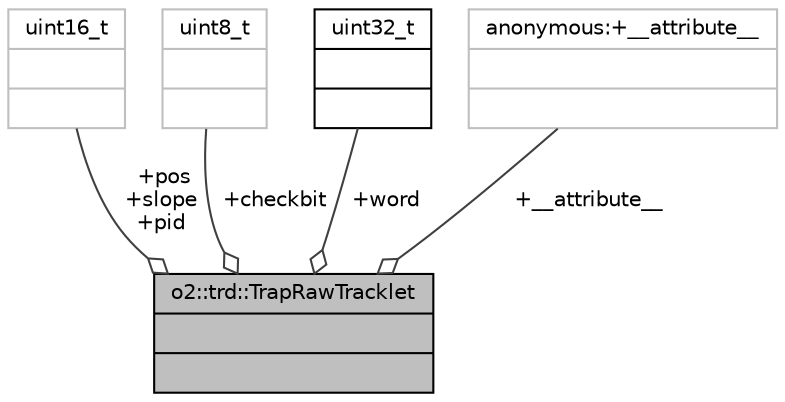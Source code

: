 digraph "o2::trd::TrapRawTracklet"
{
 // INTERACTIVE_SVG=YES
  bgcolor="transparent";
  edge [fontname="Helvetica",fontsize="10",labelfontname="Helvetica",labelfontsize="10"];
  node [fontname="Helvetica",fontsize="10",shape=record];
  Node1 [label="{o2::trd::TrapRawTracklet\n||}",height=0.2,width=0.4,color="black", fillcolor="grey75", style="filled", fontcolor="black"];
  Node2 -> Node1 [color="grey25",fontsize="10",style="solid",label=" +pos\n+slope\n+pid" ,arrowhead="odiamond",fontname="Helvetica"];
  Node2 [label="{uint16_t\n||}",height=0.2,width=0.4,color="grey75"];
  Node3 -> Node1 [color="grey25",fontsize="10",style="solid",label=" +checkbit" ,arrowhead="odiamond",fontname="Helvetica"];
  Node3 [label="{uint8_t\n||}",height=0.2,width=0.4,color="grey75"];
  Node4 -> Node1 [color="grey25",fontsize="10",style="solid",label=" +word" ,arrowhead="odiamond",fontname="Helvetica"];
  Node4 [label="{uint32_t\n||}",height=0.2,width=0.4,color="black",URL="$d3/d87/classuint32__t.html"];
  Node5 -> Node1 [color="grey25",fontsize="10",style="solid",label=" +__attribute__" ,arrowhead="odiamond",fontname="Helvetica"];
  Node5 [label="{anonymous:+__attribute__\n||}",height=0.2,width=0.4,color="grey75"];
}
